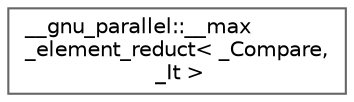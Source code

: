 digraph "Graphical Class Hierarchy"
{
 // LATEX_PDF_SIZE
  bgcolor="transparent";
  edge [fontname=Helvetica,fontsize=10,labelfontname=Helvetica,labelfontsize=10];
  node [fontname=Helvetica,fontsize=10,shape=box,height=0.2,width=0.4];
  rankdir="LR";
  Node0 [id="Node000000",label="__gnu_parallel::__max\l_element_reduct\< _Compare,\l _It \>",height=0.2,width=0.4,color="grey40", fillcolor="white", style="filled",URL="$struct____gnu__parallel_1_1____max__element__reduct.html",tooltip="Reduction for finding the maximum element, using a comparator."];
}
